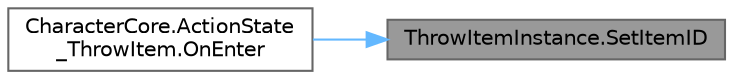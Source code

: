 digraph "ThrowItemInstance.SetItemID"
{
 // LATEX_PDF_SIZE
  bgcolor="transparent";
  edge [fontname=Helvetica,fontsize=10,labelfontname=Helvetica,labelfontsize=10];
  node [fontname=Helvetica,fontsize=10,shape=box,height=0.2,width=0.4];
  rankdir="RL";
  Node1 [id="Node000001",label="ThrowItemInstance.SetItemID",height=0.2,width=0.4,color="gray40", fillcolor="grey60", style="filled", fontcolor="black",tooltip=" "];
  Node1 -> Node2 [id="edge1_Node000001_Node000002",dir="back",color="steelblue1",style="solid",tooltip=" "];
  Node2 [id="Node000002",label="CharacterCore.ActionState\l_ThrowItem.OnEnter",height=0.2,width=0.4,color="grey40", fillcolor="white", style="filled",URL="$class_character_core_1_1_action_state___throw_item.html#a64473bc43145cbc1fb7d5417b66d1f58",tooltip=" "];
}
